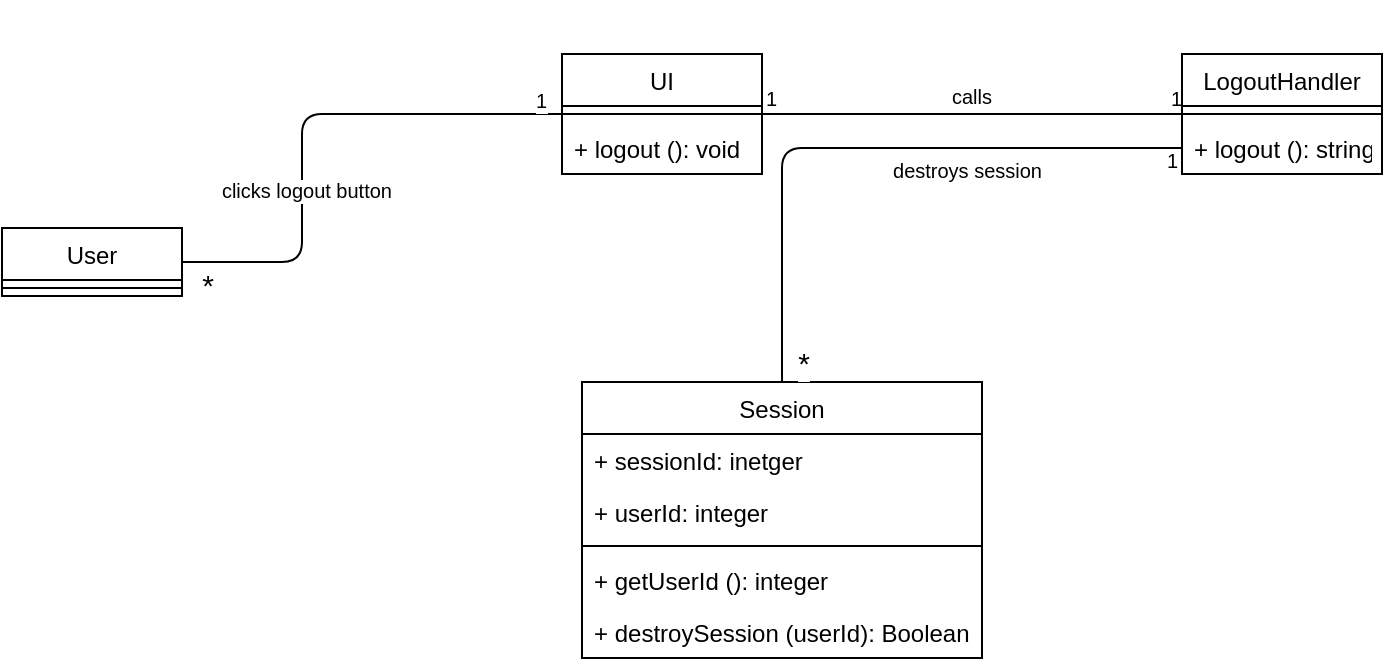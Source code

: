 <mxfile version="10.7.1" type="google"><diagram id="Vl4WYBE6HxENy13rMsAo" name="Page-1"><mxGraphModel dx="840" dy="452" grid="1" gridSize="10" guides="1" tooltips="1" connect="1" arrows="1" fold="1" page="1" pageScale="1" pageWidth="850" pageHeight="1100" math="0" shadow="0"><root><mxCell id="0"/><mxCell id="1" parent="0"/><mxCell id="7MPv5461z937MqYPF1QW-5" value="" style="endArrow=none;html=1;edgeStyle=orthogonalEdgeStyle;entryX=0;entryY=0.5;entryDx=0;entryDy=0;exitX=1;exitY=0.5;exitDx=0;exitDy=0;" parent="1" source="7MPv5461z937MqYPF1QW-36" target="7MPv5461z937MqYPF1QW-20" edge="1"><mxGeometry relative="1" as="geometry"><mxPoint x="170" y="337" as="sourcePoint"/><mxPoint x="280" y="247" as="targetPoint"/><Array as="points"><mxPoint x="230" y="324"/><mxPoint x="230" y="250"/></Array></mxGeometry></mxCell><mxCell id="7MPv5461z937MqYPF1QW-6" value="clicks logout button" style="resizable=0;html=1;align=right;verticalAlign=bottom;labelBackgroundColor=#ffffff;fontSize=10;" parent="7MPv5461z937MqYPF1QW-5" connectable="0" vertex="1"><mxGeometry x="1" relative="1" as="geometry"><mxPoint x="-85" y="46" as="offset"/></mxGeometry></mxCell><mxCell id="7MPv5461z937MqYPF1QW-7" value="&lt;font style=&quot;font-size: 15px&quot;&gt;*&lt;/font&gt;" style="resizable=0;html=1;align=right;verticalAlign=bottom;labelBackgroundColor=#ffffff;fontSize=10;" parent="1" connectable="0" vertex="1"><mxGeometry x="196" y="290" as="geometry"><mxPoint x="-10" y="56" as="offset"/></mxGeometry></mxCell><mxCell id="7MPv5461z937MqYPF1QW-8" value="" style="endArrow=none;html=1;edgeStyle=orthogonalEdgeStyle;exitX=1;exitY=0.5;exitDx=0;exitDy=0;entryX=0;entryY=0.5;entryDx=0;entryDy=0;" parent="1" source="7MPv5461z937MqYPF1QW-20" edge="1"><mxGeometry relative="1" as="geometry"><mxPoint x="570" y="254.5" as="sourcePoint"/><mxPoint x="670" y="250" as="targetPoint"/><Array as="points"><mxPoint x="660" y="250"/><mxPoint x="660" y="250"/></Array></mxGeometry></mxCell><mxCell id="7MPv5461z937MqYPF1QW-9" value="1" style="resizable=0;html=1;align=left;verticalAlign=bottom;labelBackgroundColor=#ffffff;fontSize=10;" parent="7MPv5461z937MqYPF1QW-8" connectable="0" vertex="1"><mxGeometry x="-1" relative="1" as="geometry"/></mxCell><mxCell id="7MPv5461z937MqYPF1QW-10" value="1" style="resizable=0;html=1;align=right;verticalAlign=bottom;labelBackgroundColor=#ffffff;fontSize=10;" parent="7MPv5461z937MqYPF1QW-8" connectable="0" vertex="1"><mxGeometry x="1" relative="1" as="geometry"/></mxCell><mxCell id="7MPv5461z937MqYPF1QW-11" value="calls" style="resizable=0;html=1;align=right;verticalAlign=bottom;labelBackgroundColor=#ffffff;fontSize=10;" parent="1" connectable="0" vertex="1"><mxGeometry x="585" y="193.5" as="geometry"><mxPoint x="-10" y="56" as="offset"/></mxGeometry></mxCell><mxCell id="7MPv5461z937MqYPF1QW-16" value="" style="endArrow=none;html=1;edgeStyle=orthogonalEdgeStyle;exitX=0.5;exitY=0;exitDx=0;exitDy=0;entryX=0;entryY=0.5;entryDx=0;entryDy=0;" parent="1" source="7MPv5461z937MqYPF1QW-29" target="7MPv5461z937MqYPF1QW-25" edge="1"><mxGeometry relative="1" as="geometry"><mxPoint x="480" y="382" as="sourcePoint"/><mxPoint x="705" y="276" as="targetPoint"/><Array as="points"><mxPoint x="470" y="267"/></Array></mxGeometry></mxCell><mxCell id="7MPv5461z937MqYPF1QW-18" value="1" style="resizable=0;html=1;align=right;verticalAlign=bottom;labelBackgroundColor=#ffffff;fontSize=10;" parent="7MPv5461z937MqYPF1QW-16" connectable="0" vertex="1"><mxGeometry x="1" relative="1" as="geometry"><mxPoint x="-2" y="14" as="offset"/></mxGeometry></mxCell><mxCell id="7MPv5461z937MqYPF1QW-19" value="&lt;div style=&quot;text-align: center&quot;&gt;&lt;span&gt;destroys session&lt;/span&gt;&lt;/div&gt;" style="resizable=0;html=1;align=right;verticalAlign=bottom;labelBackgroundColor=#ffffff;fontSize=10;" parent="1" connectable="0" vertex="1"><mxGeometry x="610" y="230" as="geometry"><mxPoint x="-10" y="56" as="offset"/></mxGeometry></mxCell><mxCell id="7MPv5461z937MqYPF1QW-20" value="UI" style="swimlane;fontStyle=0;align=center;verticalAlign=top;childLayout=stackLayout;horizontal=1;startSize=26;horizontalStack=0;resizeParent=1;resizeParentMax=0;resizeLast=0;collapsible=1;marginBottom=0;" parent="1" vertex="1"><mxGeometry x="360" y="220" width="100" height="60" as="geometry"/></mxCell><mxCell id="7MPv5461z937MqYPF1QW-21" value="" style="line;strokeWidth=1;fillColor=none;align=left;verticalAlign=middle;spacingTop=-1;spacingLeft=3;spacingRight=3;rotatable=0;labelPosition=right;points=[];portConstraint=eastwest;" parent="7MPv5461z937MqYPF1QW-20" vertex="1"><mxGeometry y="26" width="100" height="8" as="geometry"/></mxCell><mxCell id="7MPv5461z937MqYPF1QW-22" value="+ logout (): void" style="text;strokeColor=none;fillColor=none;align=left;verticalAlign=top;spacingLeft=4;spacingRight=4;overflow=hidden;rotatable=0;points=[[0,0.5],[1,0.5]];portConstraint=eastwest;" parent="7MPv5461z937MqYPF1QW-20" vertex="1"><mxGeometry y="34" width="100" height="26" as="geometry"/></mxCell><mxCell id="7MPv5461z937MqYPF1QW-23" value="LogoutHandler" style="swimlane;fontStyle=0;align=center;verticalAlign=top;childLayout=stackLayout;horizontal=1;startSize=26;horizontalStack=0;resizeParent=1;resizeParentMax=0;resizeLast=0;collapsible=1;marginBottom=0;" parent="1" vertex="1"><mxGeometry x="670" y="220" width="100" height="60" as="geometry"/></mxCell><mxCell id="7MPv5461z937MqYPF1QW-24" value="" style="line;strokeWidth=1;fillColor=none;align=left;verticalAlign=middle;spacingTop=-1;spacingLeft=3;spacingRight=3;rotatable=0;labelPosition=right;points=[];portConstraint=eastwest;" parent="7MPv5461z937MqYPF1QW-23" vertex="1"><mxGeometry y="26" width="100" height="8" as="geometry"/></mxCell><mxCell id="7MPv5461z937MqYPF1QW-25" value="+ logout (): string" style="text;strokeColor=none;fillColor=none;align=left;verticalAlign=top;spacingLeft=4;spacingRight=4;overflow=hidden;rotatable=0;points=[[0,0.5],[1,0.5]];portConstraint=eastwest;" parent="7MPv5461z937MqYPF1QW-23" vertex="1"><mxGeometry y="34" width="100" height="26" as="geometry"/></mxCell><mxCell id="7MPv5461z937MqYPF1QW-29" value="Session" style="swimlane;fontStyle=0;align=center;verticalAlign=top;childLayout=stackLayout;horizontal=1;startSize=26;horizontalStack=0;resizeParent=1;resizeParentMax=0;resizeLast=0;collapsible=1;marginBottom=0;" parent="1" vertex="1"><mxGeometry x="370" y="384" width="200" height="138" as="geometry"/></mxCell><mxCell id="7MPv5461z937MqYPF1QW-30" value="+ sessionId: inetger" style="text;strokeColor=none;fillColor=none;align=left;verticalAlign=top;spacingLeft=4;spacingRight=4;overflow=hidden;rotatable=0;points=[[0,0.5],[1,0.5]];portConstraint=eastwest;" parent="7MPv5461z937MqYPF1QW-29" vertex="1"><mxGeometry y="26" width="200" height="26" as="geometry"/></mxCell><mxCell id="7MPv5461z937MqYPF1QW-35" value="+ userId: integer" style="text;strokeColor=none;fillColor=none;align=left;verticalAlign=top;spacingLeft=4;spacingRight=4;overflow=hidden;rotatable=0;points=[[0,0.5],[1,0.5]];portConstraint=eastwest;" parent="7MPv5461z937MqYPF1QW-29" vertex="1"><mxGeometry y="52" width="200" height="26" as="geometry"/></mxCell><mxCell id="7MPv5461z937MqYPF1QW-31" value="" style="line;strokeWidth=1;fillColor=none;align=left;verticalAlign=middle;spacingTop=-1;spacingLeft=3;spacingRight=3;rotatable=0;labelPosition=right;points=[];portConstraint=eastwest;" parent="7MPv5461z937MqYPF1QW-29" vertex="1"><mxGeometry y="78" width="200" height="8" as="geometry"/></mxCell><mxCell id="7MPv5461z937MqYPF1QW-33" value="+ getUserId (): integer" style="text;strokeColor=none;fillColor=none;align=left;verticalAlign=top;spacingLeft=4;spacingRight=4;overflow=hidden;rotatable=0;points=[[0,0.5],[1,0.5]];portConstraint=eastwest;" parent="7MPv5461z937MqYPF1QW-29" vertex="1"><mxGeometry y="86" width="200" height="26" as="geometry"/></mxCell><mxCell id="7MPv5461z937MqYPF1QW-32" value="+ destroySession (userId): Boolean" style="text;strokeColor=none;fillColor=none;align=left;verticalAlign=top;spacingLeft=4;spacingRight=4;overflow=hidden;rotatable=0;points=[[0,0.5],[1,0.5]];portConstraint=eastwest;" parent="7MPv5461z937MqYPF1QW-29" vertex="1"><mxGeometry y="112" width="200" height="26" as="geometry"/></mxCell><mxCell id="7MPv5461z937MqYPF1QW-34" value="1" style="resizable=0;html=1;align=left;verticalAlign=bottom;labelBackgroundColor=#ffffff;fontSize=10;" parent="1" connectable="0" vertex="1"><mxGeometry x="463" y="264" as="geometry"><mxPoint x="-118" y="-13" as="offset"/></mxGeometry></mxCell><mxCell id="7MPv5461z937MqYPF1QW-36" value="User" style="swimlane;fontStyle=0;align=center;verticalAlign=top;childLayout=stackLayout;horizontal=1;startSize=26;horizontalStack=0;resizeParent=1;resizeParentMax=0;resizeLast=0;collapsible=1;marginBottom=0;" parent="1" vertex="1"><mxGeometry x="80" y="307" width="90" height="34" as="geometry"/></mxCell><mxCell id="7MPv5461z937MqYPF1QW-37" value="" style="line;strokeWidth=1;fillColor=none;align=left;verticalAlign=middle;spacingTop=-1;spacingLeft=3;spacingRight=3;rotatable=0;labelPosition=right;points=[];portConstraint=eastwest;" parent="7MPv5461z937MqYPF1QW-36" vertex="1"><mxGeometry y="26" width="90" height="8" as="geometry"/></mxCell><mxCell id="7oa-_2A97VeQxoNPPLd2-1" value="&lt;font style=&quot;font-size: 15px&quot;&gt;*&lt;/font&gt;" style="resizable=0;html=1;align=right;verticalAlign=bottom;labelBackgroundColor=#ffffff;fontSize=10;" parent="1" connectable="0" vertex="1"><mxGeometry x="494" y="329" as="geometry"><mxPoint x="-10" y="56" as="offset"/></mxGeometry></mxCell></root></mxGraphModel></diagram></mxfile>